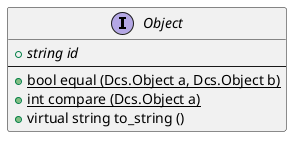 /'
 '  UML include file for Object interface
 '/

@startuml
interface Object {
    +{abstract} string id
    ----
    +{static} bool equal (Dcs.Object a, Dcs.Object b)
    +{static} int compare (Dcs.Object a)
    +virtual string to_string ()
}
@enduml
